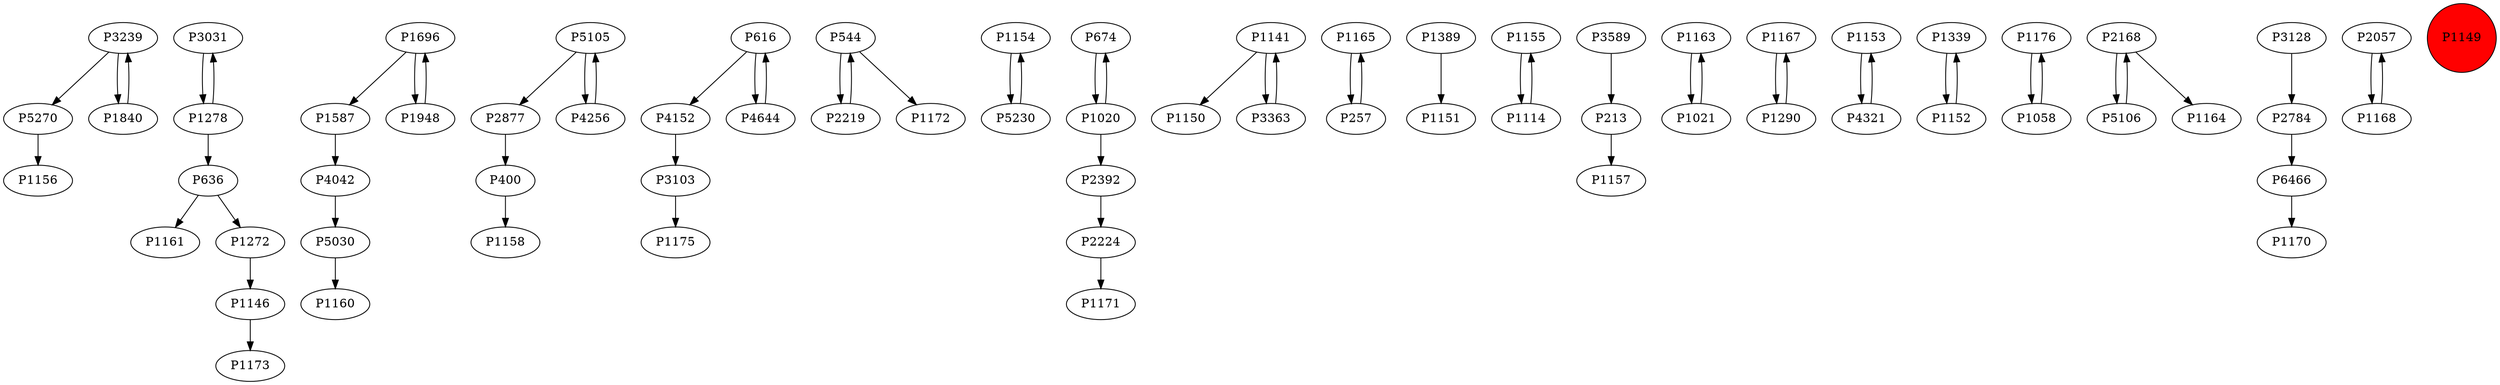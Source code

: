 digraph {
	P3239 -> P5270
	P3031 -> P1278
	P1696 -> P1587
	P2877 -> P400
	P4152 -> P3103
	P544 -> P2219
	P636 -> P1161
	P1154 -> P5230
	P674 -> P1020
	P1141 -> P1150
	P5105 -> P2877
	P1696 -> P1948
	P3103 -> P1175
	P636 -> P1272
	P1165 -> P257
	P1389 -> P1151
	P2224 -> P1171
	P2219 -> P544
	P4042 -> P5030
	P1155 -> P1114
	P5105 -> P4256
	P213 -> P1157
	P1278 -> P3031
	P616 -> P4152
	P1163 -> P1021
	P1020 -> P2392
	P3363 -> P1141
	P1167 -> P1290
	P1278 -> P636
	P1146 -> P1173
	P400 -> P1158
	P1021 -> P1163
	P257 -> P1165
	P5230 -> P1154
	P1153 -> P4321
	P4256 -> P5105
	P1339 -> P1152
	P4644 -> P616
	P4321 -> P1153
	P1114 -> P1155
	P3239 -> P1840
	P2392 -> P2224
	P1176 -> P1058
	P5270 -> P1156
	P1840 -> P3239
	P5030 -> P1160
	P544 -> P1172
	P2168 -> P5106
	P1058 -> P1176
	P2784 -> P6466
	P1152 -> P1339
	P3128 -> P2784
	P3589 -> P213
	P5106 -> P2168
	P2057 -> P1168
	P2168 -> P1164
	P6466 -> P1170
	P1948 -> P1696
	P1272 -> P1146
	P1168 -> P2057
	P616 -> P4644
	P1290 -> P1167
	P1141 -> P3363
	P1587 -> P4042
	P1020 -> P674
	P1149 [shape=circle]
	P1149 [style=filled]
	P1149 [fillcolor=red]
}